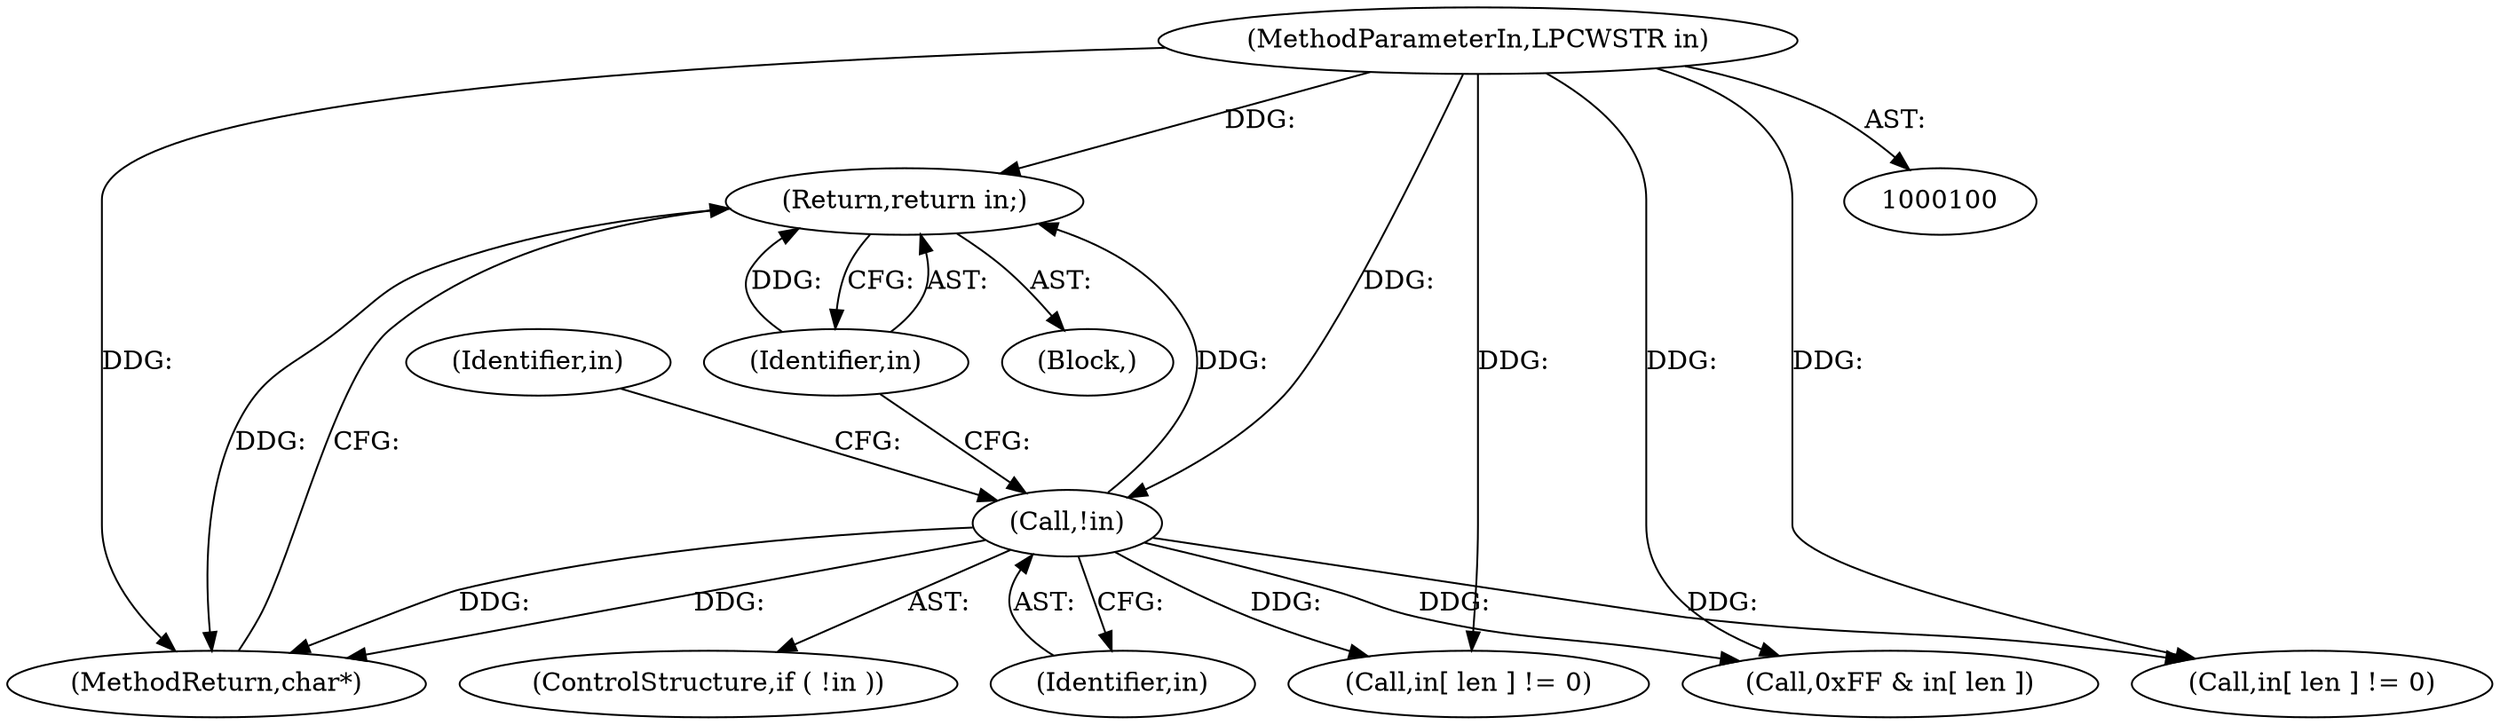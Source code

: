 digraph "1_unixODBC_45ef78e037f578b15fc58938a3a3251655e71d6f#diff-d52750c7ba4e594410438569d8e2963aL24_4@del" {
"1000112" [label="(Return,return in;)"];
"1000113" [label="(Identifier,in)"];
"1000109" [label="(Call,!in)"];
"1000101" [label="(MethodParameterIn,LPCWSTR in)"];
"1000111" [label="(Block,)"];
"1000110" [label="(Identifier,in)"];
"1000101" [label="(MethodParameterIn,LPCWSTR in)"];
"1000109" [label="(Call,!in)"];
"1000112" [label="(Return,return in;)"];
"1000113" [label="(Identifier,in)"];
"1000115" [label="(Call,in[ len ] != 0)"];
"1000158" [label="(MethodReturn,char*)"];
"1000143" [label="(Call,0xFF & in[ len ])"];
"1000133" [label="(Call,in[ len ] != 0)"];
"1000108" [label="(ControlStructure,if ( !in ))"];
"1000117" [label="(Identifier,in)"];
"1000112" -> "1000111"  [label="AST: "];
"1000112" -> "1000113"  [label="CFG: "];
"1000113" -> "1000112"  [label="AST: "];
"1000158" -> "1000112"  [label="CFG: "];
"1000112" -> "1000158"  [label="DDG: "];
"1000113" -> "1000112"  [label="DDG: "];
"1000109" -> "1000112"  [label="DDG: "];
"1000101" -> "1000112"  [label="DDG: "];
"1000113" -> "1000109"  [label="CFG: "];
"1000109" -> "1000108"  [label="AST: "];
"1000109" -> "1000110"  [label="CFG: "];
"1000110" -> "1000109"  [label="AST: "];
"1000117" -> "1000109"  [label="CFG: "];
"1000109" -> "1000158"  [label="DDG: "];
"1000109" -> "1000158"  [label="DDG: "];
"1000101" -> "1000109"  [label="DDG: "];
"1000109" -> "1000115"  [label="DDG: "];
"1000109" -> "1000133"  [label="DDG: "];
"1000109" -> "1000143"  [label="DDG: "];
"1000101" -> "1000100"  [label="AST: "];
"1000101" -> "1000158"  [label="DDG: "];
"1000101" -> "1000115"  [label="DDG: "];
"1000101" -> "1000133"  [label="DDG: "];
"1000101" -> "1000143"  [label="DDG: "];
}
